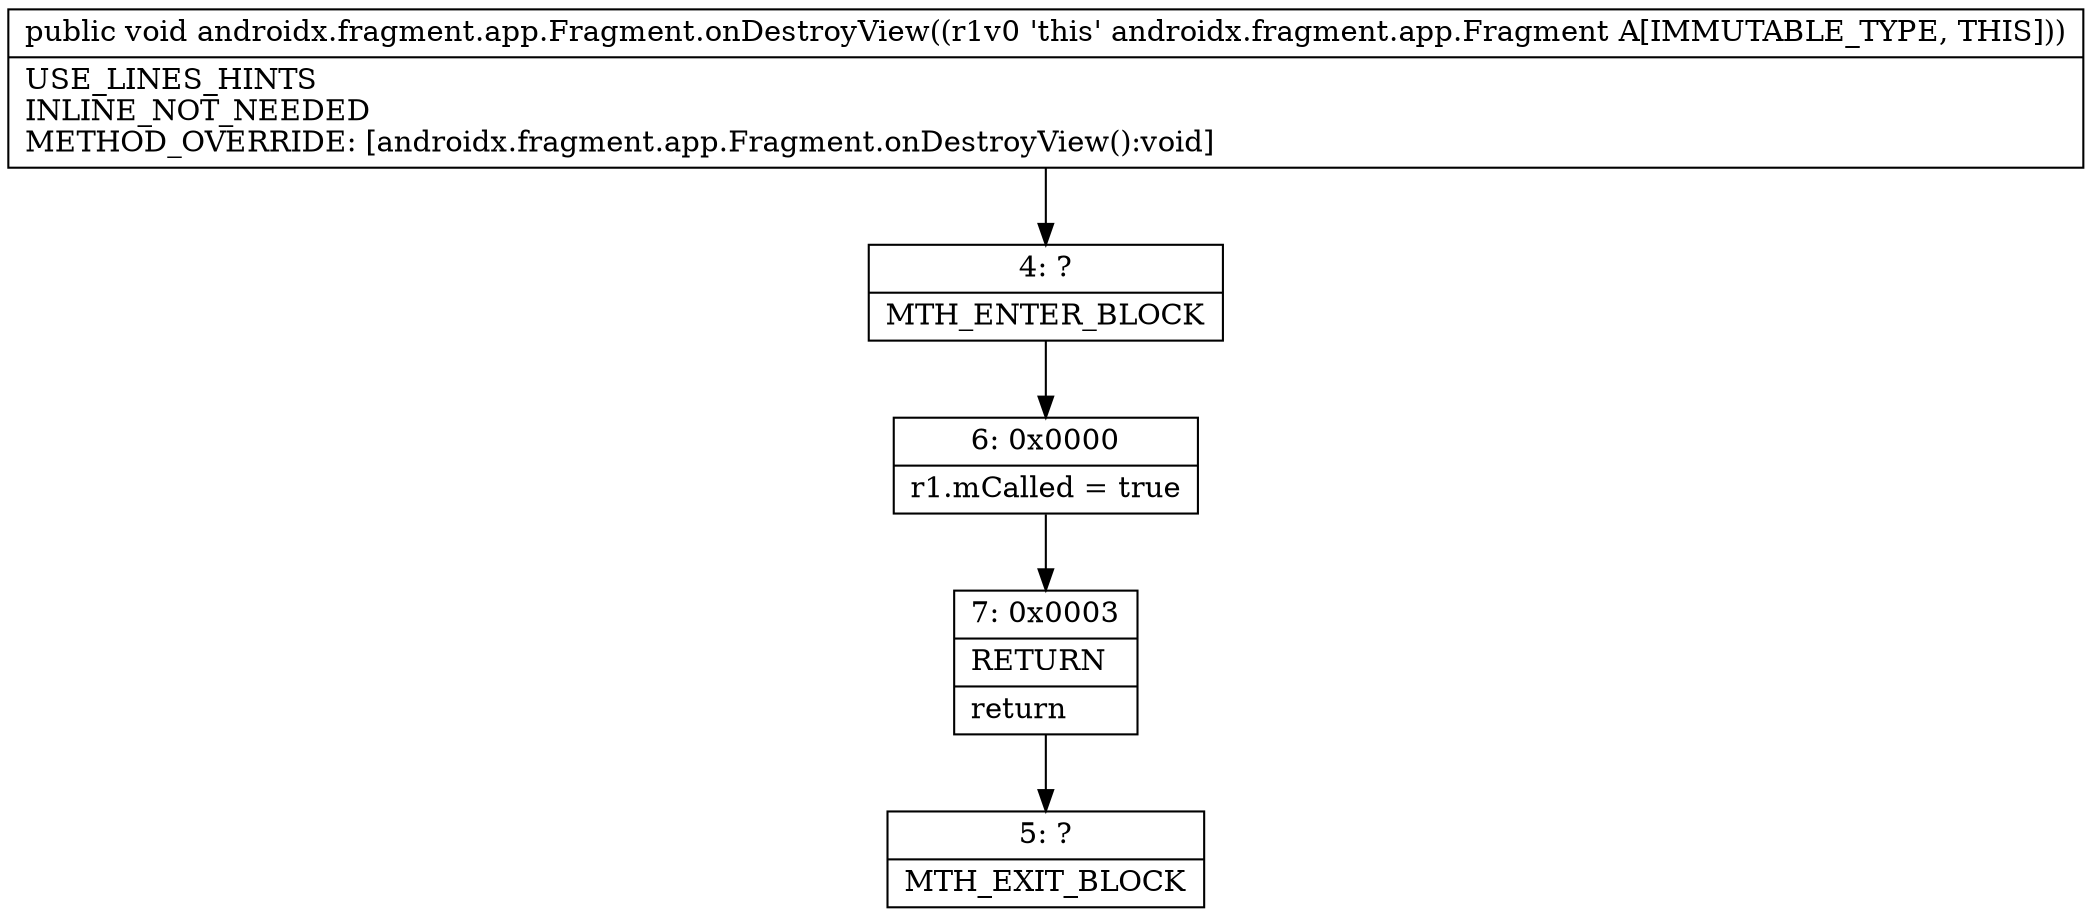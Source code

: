 digraph "CFG forandroidx.fragment.app.Fragment.onDestroyView()V" {
Node_4 [shape=record,label="{4\:\ ?|MTH_ENTER_BLOCK\l}"];
Node_6 [shape=record,label="{6\:\ 0x0000|r1.mCalled = true\l}"];
Node_7 [shape=record,label="{7\:\ 0x0003|RETURN\l|return\l}"];
Node_5 [shape=record,label="{5\:\ ?|MTH_EXIT_BLOCK\l}"];
MethodNode[shape=record,label="{public void androidx.fragment.app.Fragment.onDestroyView((r1v0 'this' androidx.fragment.app.Fragment A[IMMUTABLE_TYPE, THIS]))  | USE_LINES_HINTS\lINLINE_NOT_NEEDED\lMETHOD_OVERRIDE: [androidx.fragment.app.Fragment.onDestroyView():void]\l}"];
MethodNode -> Node_4;Node_4 -> Node_6;
Node_6 -> Node_7;
Node_7 -> Node_5;
}

